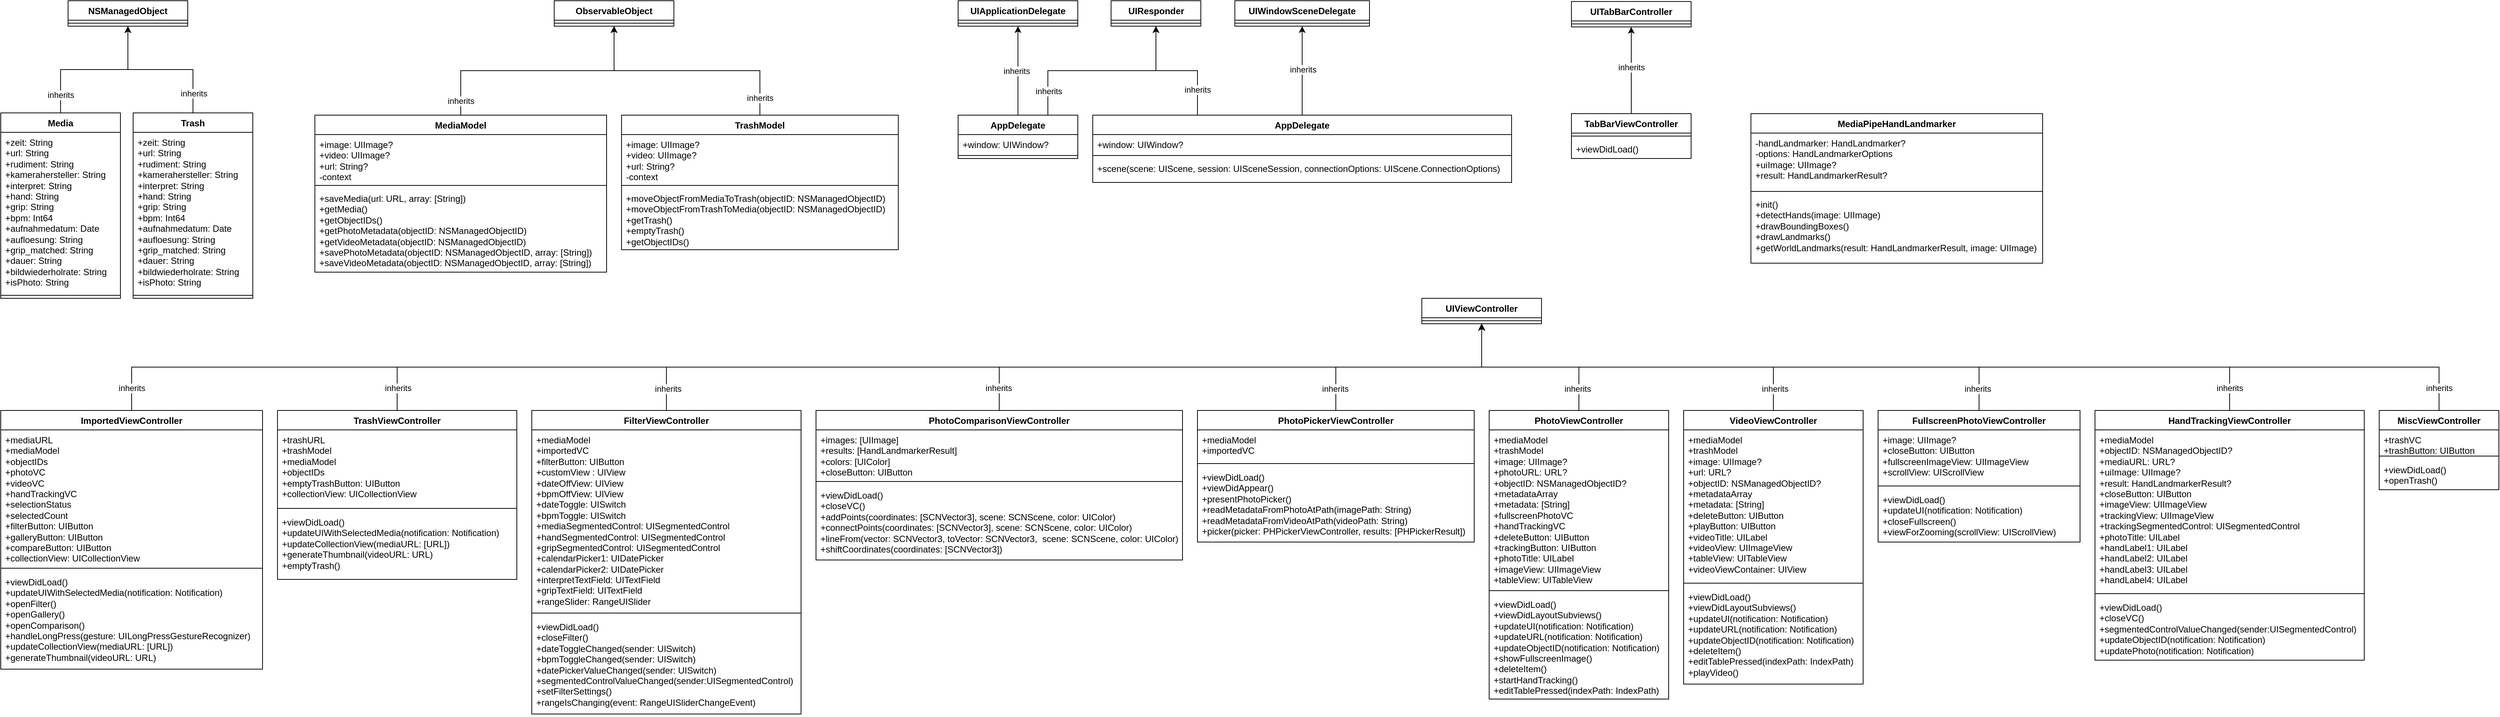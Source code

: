 <mxfile version="22.0.4" type="device">
  <diagram name="Seite-1" id="AGO4w9bAiZwCKHdIQ1ER">
    <mxGraphModel dx="-8" dy="1606" grid="1" gridSize="10" guides="1" tooltips="1" connect="1" arrows="1" fold="1" page="1" pageScale="1" pageWidth="827" pageHeight="1169" math="0" shadow="0">
      <root>
        <mxCell id="0" />
        <mxCell id="1" parent="0" />
        <mxCell id="33G6VH_ctWsSGi1h_gjd-9" style="edgeStyle=orthogonalEdgeStyle;rounded=0;orthogonalLoop=1;jettySize=auto;html=1;exitX=0.5;exitY=0;exitDx=0;exitDy=0;entryX=0.5;entryY=1;entryDx=0;entryDy=0;" parent="1" source="33G6VH_ctWsSGi1h_gjd-1" target="33G6VH_ctWsSGi1h_gjd-5" edge="1">
          <mxGeometry relative="1" as="geometry" />
        </mxCell>
        <mxCell id="33G6VH_ctWsSGi1h_gjd-10" value="inherits" style="edgeLabel;html=1;align=center;verticalAlign=middle;resizable=0;points=[];" parent="33G6VH_ctWsSGi1h_gjd-9" vertex="1" connectable="0">
          <mxGeometry x="0.105" y="-1" relative="1" as="geometry">
            <mxPoint x="-1" y="2" as="offset" />
          </mxGeometry>
        </mxCell>
        <mxCell id="33G6VH_ctWsSGi1h_gjd-1" value="TabBarViewController" style="swimlane;fontStyle=1;align=center;verticalAlign=top;childLayout=stackLayout;horizontal=1;startSize=26;horizontalStack=0;resizeParent=1;resizeParentMax=0;resizeLast=0;collapsible=1;marginBottom=0;whiteSpace=wrap;html=1;" parent="1" vertex="1">
          <mxGeometry x="3450" y="-247" width="160" height="60" as="geometry">
            <mxRectangle x="40" y="150" width="170" height="30" as="alternateBounds" />
          </mxGeometry>
        </mxCell>
        <mxCell id="33G6VH_ctWsSGi1h_gjd-3" value="" style="line;strokeWidth=1;fillColor=none;align=left;verticalAlign=middle;spacingTop=-1;spacingLeft=3;spacingRight=3;rotatable=0;labelPosition=right;points=[];portConstraint=eastwest;strokeColor=inherit;" parent="33G6VH_ctWsSGi1h_gjd-1" vertex="1">
          <mxGeometry y="26" width="160" height="8" as="geometry" />
        </mxCell>
        <mxCell id="33G6VH_ctWsSGi1h_gjd-4" value="+viewDidLoad()" style="text;strokeColor=none;fillColor=none;align=left;verticalAlign=top;spacingLeft=4;spacingRight=4;overflow=hidden;rotatable=0;points=[[0,0.5],[1,0.5]];portConstraint=eastwest;whiteSpace=wrap;html=1;" parent="33G6VH_ctWsSGi1h_gjd-1" vertex="1">
          <mxGeometry y="34" width="160" height="26" as="geometry" />
        </mxCell>
        <mxCell id="33G6VH_ctWsSGi1h_gjd-5" value="UITabBarController" style="swimlane;fontStyle=1;align=center;verticalAlign=top;childLayout=stackLayout;horizontal=1;startSize=26;horizontalStack=0;resizeParent=1;resizeParentMax=0;resizeLast=0;collapsible=1;marginBottom=0;whiteSpace=wrap;html=1;" parent="1" vertex="1">
          <mxGeometry x="3450" y="-397" width="160" height="34" as="geometry" />
        </mxCell>
        <mxCell id="33G6VH_ctWsSGi1h_gjd-7" value="" style="line;strokeWidth=1;fillColor=none;align=left;verticalAlign=middle;spacingTop=-1;spacingLeft=3;spacingRight=3;rotatable=0;labelPosition=right;points=[];portConstraint=eastwest;strokeColor=inherit;" parent="33G6VH_ctWsSGi1h_gjd-5" vertex="1">
          <mxGeometry y="26" width="160" height="8" as="geometry" />
        </mxCell>
        <mxCell id="33G6VH_ctWsSGi1h_gjd-76" value="UIViewController" style="swimlane;fontStyle=1;align=center;verticalAlign=top;childLayout=stackLayout;horizontal=1;startSize=26;horizontalStack=0;resizeParent=1;resizeParentMax=0;resizeLast=0;collapsible=1;marginBottom=0;whiteSpace=wrap;html=1;" parent="1" vertex="1">
          <mxGeometry x="3250" width="160" height="34" as="geometry" />
        </mxCell>
        <mxCell id="33G6VH_ctWsSGi1h_gjd-77" value="" style="line;strokeWidth=1;fillColor=none;align=left;verticalAlign=middle;spacingTop=-1;spacingLeft=3;spacingRight=3;rotatable=0;labelPosition=right;points=[];portConstraint=eastwest;strokeColor=inherit;" parent="33G6VH_ctWsSGi1h_gjd-76" vertex="1">
          <mxGeometry y="26" width="160" height="8" as="geometry" />
        </mxCell>
        <mxCell id="33G6VH_ctWsSGi1h_gjd-122" style="edgeStyle=orthogonalEdgeStyle;rounded=0;orthogonalLoop=1;jettySize=auto;html=1;exitX=0.5;exitY=0;exitDx=0;exitDy=0;entryX=0.5;entryY=1;entryDx=0;entryDy=0;" parent="1" source="33G6VH_ctWsSGi1h_gjd-17" target="33G6VH_ctWsSGi1h_gjd-76" edge="1">
          <mxGeometry relative="1" as="geometry" />
        </mxCell>
        <mxCell id="33G6VH_ctWsSGi1h_gjd-127" value="inherits" style="edgeLabel;html=1;align=center;verticalAlign=middle;resizable=0;points=[];" parent="33G6VH_ctWsSGi1h_gjd-122" vertex="1" connectable="0">
          <mxGeometry x="-0.951" y="-2" relative="1" as="geometry">
            <mxPoint as="offset" />
          </mxGeometry>
        </mxCell>
        <mxCell id="33G6VH_ctWsSGi1h_gjd-17" value="FilterViewController" style="swimlane;fontStyle=1;align=center;verticalAlign=top;childLayout=stackLayout;horizontal=1;startSize=26;horizontalStack=0;resizeParent=1;resizeParentMax=0;resizeLast=0;collapsible=1;marginBottom=0;whiteSpace=wrap;html=1;" parent="1" vertex="1">
          <mxGeometry x="2060" y="150" width="360" height="406" as="geometry">
            <mxRectangle x="230" y="150" width="150" height="30" as="alternateBounds" />
          </mxGeometry>
        </mxCell>
        <mxCell id="33G6VH_ctWsSGi1h_gjd-18" value="+mediaModel&lt;br&gt;+importedVC&lt;br&gt;+filterButton: UIButton&lt;br style=&quot;border-color: var(--border-color);&quot;&gt;+customView : UIView&lt;br&gt;+dateOffView: UIView&lt;br&gt;+bpmOffView: UIView&lt;br&gt;+dateToggle: UISwitch&lt;br&gt;+bpmToggle: UISwitch&lt;br style=&quot;border-color: var(--border-color);&quot;&gt;+mediaSegmentedControl: UISegmentedControl&lt;br&gt;+handSegmentedControl: UISegmentedControl&lt;br style=&quot;border-color: var(--border-color);&quot;&gt;+gripSegmentedControl: UISegmentedControl&lt;br&gt;+calendarPicker1: UIDatePicker&lt;br&gt;+calendarPicker2: UIDatePicker&lt;br&gt;+interpretTextField: UITextField&lt;br&gt;+gripTextField: UITextField&lt;br&gt;+rangeSlider: RangeUISlider" style="text;strokeColor=none;fillColor=none;align=left;verticalAlign=top;spacingLeft=4;spacingRight=4;overflow=hidden;rotatable=0;points=[[0,0.5],[1,0.5]];portConstraint=eastwest;whiteSpace=wrap;html=1;" parent="33G6VH_ctWsSGi1h_gjd-17" vertex="1">
          <mxGeometry y="26" width="360" height="240" as="geometry" />
        </mxCell>
        <mxCell id="33G6VH_ctWsSGi1h_gjd-19" value="" style="line;strokeWidth=1;fillColor=none;align=left;verticalAlign=middle;spacingTop=-1;spacingLeft=3;spacingRight=3;rotatable=0;labelPosition=right;points=[];portConstraint=eastwest;strokeColor=inherit;" parent="33G6VH_ctWsSGi1h_gjd-17" vertex="1">
          <mxGeometry y="266" width="360" height="10" as="geometry" />
        </mxCell>
        <mxCell id="33G6VH_ctWsSGi1h_gjd-20" value="+viewDidLoad()&lt;br&gt;+closeFilter()&lt;br&gt;+dateToggleChanged(sender: UISwitch)&lt;br&gt;+bpmToggleChanged(sender:&amp;nbsp;UISwitch)&lt;br&gt;+datePickerValueChanged(sender:&amp;nbsp;UISwitch)&lt;br&gt;+segmentedControlValueChanged(sender:UISegmentedControl)&lt;br&gt;+setFilterSettings()&lt;br&gt;+rangeIsChanging(event: RangeUISliderChangeEvent)" style="text;strokeColor=none;fillColor=none;align=left;verticalAlign=top;spacingLeft=4;spacingRight=4;overflow=hidden;rotatable=0;points=[[0,0.5],[1,0.5]];portConstraint=eastwest;html=1;whiteSpace=wrap;spacing=2;spacingBottom=0;" parent="33G6VH_ctWsSGi1h_gjd-17" vertex="1">
          <mxGeometry y="276" width="360" height="130" as="geometry" />
        </mxCell>
        <mxCell id="33G6VH_ctWsSGi1h_gjd-123" style="edgeStyle=orthogonalEdgeStyle;rounded=0;orthogonalLoop=1;jettySize=auto;html=1;exitX=0.5;exitY=0;exitDx=0;exitDy=0;entryX=0.5;entryY=1;entryDx=0;entryDy=0;" parent="1" source="33G6VH_ctWsSGi1h_gjd-25" target="33G6VH_ctWsSGi1h_gjd-76" edge="1">
          <mxGeometry relative="1" as="geometry" />
        </mxCell>
        <mxCell id="33G6VH_ctWsSGi1h_gjd-126" value="inherits" style="edgeLabel;html=1;align=center;verticalAlign=middle;resizable=0;points=[];" parent="33G6VH_ctWsSGi1h_gjd-123" vertex="1" connectable="0">
          <mxGeometry x="-0.962" y="-1" relative="1" as="geometry">
            <mxPoint as="offset" />
          </mxGeometry>
        </mxCell>
        <mxCell id="33G6VH_ctWsSGi1h_gjd-25" value="TrashViewController" style="swimlane;fontStyle=1;align=center;verticalAlign=top;childLayout=stackLayout;horizontal=1;startSize=26;horizontalStack=0;resizeParent=1;resizeParentMax=0;resizeLast=0;collapsible=1;marginBottom=0;whiteSpace=wrap;html=1;" parent="1" vertex="1">
          <mxGeometry x="1720" y="150" width="320" height="226" as="geometry" />
        </mxCell>
        <mxCell id="33G6VH_ctWsSGi1h_gjd-26" value="+trashURL&lt;br&gt;+trashModel&lt;br&gt;+mediaModel&lt;br&gt;+objectIDs&lt;br&gt;+emptyTrashButton: UIButton&lt;br&gt;+collectionView: UICollectionView" style="text;strokeColor=none;fillColor=none;align=left;verticalAlign=top;spacingLeft=4;spacingRight=4;overflow=hidden;rotatable=0;points=[[0,0.5],[1,0.5]];portConstraint=eastwest;whiteSpace=wrap;html=1;" parent="33G6VH_ctWsSGi1h_gjd-25" vertex="1">
          <mxGeometry y="26" width="320" height="100" as="geometry" />
        </mxCell>
        <mxCell id="33G6VH_ctWsSGi1h_gjd-27" value="" style="line;strokeWidth=1;fillColor=none;align=left;verticalAlign=middle;spacingTop=-1;spacingLeft=3;spacingRight=3;rotatable=0;labelPosition=right;points=[];portConstraint=eastwest;strokeColor=inherit;" parent="33G6VH_ctWsSGi1h_gjd-25" vertex="1">
          <mxGeometry y="126" width="320" height="10" as="geometry" />
        </mxCell>
        <mxCell id="33G6VH_ctWsSGi1h_gjd-28" value="+viewDidLoad()&lt;br&gt;+updateUIWithSelectedMedia(notification: Notification)&lt;br&gt;+updateCollectionView(mediaURL: [URL])&lt;br&gt;+generateThumbnail(videoURL: URL)&lt;br&gt;+emptyTrash()" style="text;strokeColor=none;fillColor=none;align=left;verticalAlign=top;spacingLeft=4;spacingRight=4;overflow=hidden;rotatable=0;points=[[0,0.5],[1,0.5]];portConstraint=eastwest;whiteSpace=wrap;html=1;" parent="33G6VH_ctWsSGi1h_gjd-25" vertex="1">
          <mxGeometry y="136" width="320" height="90" as="geometry" />
        </mxCell>
        <mxCell id="33G6VH_ctWsSGi1h_gjd-124" style="edgeStyle=orthogonalEdgeStyle;rounded=0;orthogonalLoop=1;jettySize=auto;html=1;exitX=0.5;exitY=0;exitDx=0;exitDy=0;entryX=0.5;entryY=1;entryDx=0;entryDy=0;" parent="1" source="33G6VH_ctWsSGi1h_gjd-32" target="33G6VH_ctWsSGi1h_gjd-76" edge="1">
          <mxGeometry relative="1" as="geometry" />
        </mxCell>
        <mxCell id="33G6VH_ctWsSGi1h_gjd-125" value="inherits" style="edgeLabel;html=1;align=center;verticalAlign=middle;resizable=0;points=[];" parent="33G6VH_ctWsSGi1h_gjd-124" vertex="1" connectable="0">
          <mxGeometry x="-0.969" relative="1" as="geometry">
            <mxPoint as="offset" />
          </mxGeometry>
        </mxCell>
        <mxCell id="33G6VH_ctWsSGi1h_gjd-32" value="ImportedViewController" style="swimlane;fontStyle=1;align=center;verticalAlign=top;childLayout=stackLayout;horizontal=1;startSize=26;horizontalStack=0;resizeParent=1;resizeParentMax=0;resizeLast=0;collapsible=1;marginBottom=0;whiteSpace=wrap;html=1;" parent="1" vertex="1">
          <mxGeometry x="1350" y="150" width="350" height="346" as="geometry" />
        </mxCell>
        <mxCell id="33G6VH_ctWsSGi1h_gjd-33" value="+mediaURL&lt;br&gt;+mediaModel&lt;br&gt;+objectIDs&lt;br&gt;+photoVC&lt;br&gt;+videoVC&lt;br&gt;+handTrackingVC&lt;br&gt;+selectionStatus&lt;br&gt;+selectedCount&lt;br&gt;+filterButton: UIButton&lt;br&gt;+galleryButton: UIButton&lt;br style=&quot;border-color: var(--border-color);&quot;&gt;+compareButton: UIButton&lt;br style=&quot;border-color: var(--border-color);&quot;&gt;+collectionView: UICollectionView" style="text;strokeColor=none;fillColor=none;align=left;verticalAlign=top;spacingLeft=4;spacingRight=4;overflow=hidden;rotatable=0;points=[[0,0.5],[1,0.5]];portConstraint=eastwest;whiteSpace=wrap;html=1;" parent="33G6VH_ctWsSGi1h_gjd-32" vertex="1">
          <mxGeometry y="26" width="350" height="180" as="geometry" />
        </mxCell>
        <mxCell id="33G6VH_ctWsSGi1h_gjd-34" value="" style="line;strokeWidth=1;fillColor=none;align=left;verticalAlign=middle;spacingTop=-1;spacingLeft=3;spacingRight=3;rotatable=0;labelPosition=right;points=[];portConstraint=eastwest;strokeColor=inherit;" parent="33G6VH_ctWsSGi1h_gjd-32" vertex="1">
          <mxGeometry y="206" width="350" height="10" as="geometry" />
        </mxCell>
        <mxCell id="33G6VH_ctWsSGi1h_gjd-35" value="+viewDidLoad()&#xa;+updateUIWithSelectedMedia(notification: Notification)&#xa;+openFilter()&#xa;+openGallery()&#xa;+openComparison()&#xa;+handleLongPress(gesture: UILongPressGestureRecognizer)&#xa;+updateCollectionView(mediaURL: [URL])&#xa;+generateThumbnail(videoURL: URL)&#xa;" style="text;strokeColor=none;fillColor=none;align=left;verticalAlign=top;spacingLeft=4;spacingRight=4;overflow=hidden;rotatable=0;points=[[0,0.5],[1,0.5]];portConstraint=eastwest;whiteSpace=wrap;html=1;" parent="33G6VH_ctWsSGi1h_gjd-32" vertex="1">
          <mxGeometry y="216" width="350" height="130" as="geometry" />
        </mxCell>
        <mxCell id="33G6VH_ctWsSGi1h_gjd-118" style="edgeStyle=orthogonalEdgeStyle;rounded=0;orthogonalLoop=1;jettySize=auto;html=1;exitX=0.5;exitY=0;exitDx=0;exitDy=0;entryX=0.5;entryY=1;entryDx=0;entryDy=0;" parent="1" source="33G6VH_ctWsSGi1h_gjd-38" target="33G6VH_ctWsSGi1h_gjd-76" edge="1">
          <mxGeometry relative="1" as="geometry" />
        </mxCell>
        <mxCell id="33G6VH_ctWsSGi1h_gjd-133" value="inherits" style="edgeLabel;html=1;align=center;verticalAlign=middle;resizable=0;points=[];" parent="33G6VH_ctWsSGi1h_gjd-118" vertex="1" connectable="0">
          <mxGeometry x="-0.953" y="-2" relative="1" as="geometry">
            <mxPoint x="-2" y="-4" as="offset" />
          </mxGeometry>
        </mxCell>
        <mxCell id="33G6VH_ctWsSGi1h_gjd-38" value="HandTrackingViewController" style="swimlane;fontStyle=1;align=center;verticalAlign=top;childLayout=stackLayout;horizontal=1;startSize=26;horizontalStack=0;resizeParent=1;resizeParentMax=0;resizeLast=0;collapsible=1;marginBottom=0;whiteSpace=wrap;html=1;" parent="1" vertex="1">
          <mxGeometry x="4150" y="150" width="360" height="334" as="geometry" />
        </mxCell>
        <mxCell id="33G6VH_ctWsSGi1h_gjd-39" value="+mediaModel&lt;br&gt;+objectID: NSManagedObjectID?&lt;br&gt;+mediaURL: URL?&lt;br&gt;+uiImage: UIImage?&lt;br&gt;+result: HandLandmarkerResult?&lt;br&gt;+closeButton: UIButton&lt;br&gt;+imageView: UIImageView&lt;br&gt;+trackingView: UIImageView&lt;br&gt;+trackingSegmentedControl: UISegmentedControl&lt;br&gt;+photoTitle: UILabel&lt;br&gt;+handLabel1: UILabel&lt;br&gt;+handLabel2: UILabel&lt;br&gt;+handLabel3: UILabel&lt;br&gt;+handLabel4: UILabel" style="text;strokeColor=none;fillColor=none;align=left;verticalAlign=top;spacingLeft=4;spacingRight=4;overflow=hidden;rotatable=0;points=[[0,0.5],[1,0.5]];portConstraint=eastwest;whiteSpace=wrap;html=1;" parent="33G6VH_ctWsSGi1h_gjd-38" vertex="1">
          <mxGeometry y="26" width="360" height="214" as="geometry" />
        </mxCell>
        <mxCell id="33G6VH_ctWsSGi1h_gjd-40" value="" style="line;strokeWidth=1;fillColor=none;align=left;verticalAlign=middle;spacingTop=-1;spacingLeft=3;spacingRight=3;rotatable=0;labelPosition=right;points=[];portConstraint=eastwest;strokeColor=inherit;" parent="33G6VH_ctWsSGi1h_gjd-38" vertex="1">
          <mxGeometry y="240" width="360" height="10" as="geometry" />
        </mxCell>
        <mxCell id="33G6VH_ctWsSGi1h_gjd-41" value="+viewDidLoad()&lt;br&gt;+closeVC()&lt;br&gt;+segmentedControlValueChanged(sender:UISegmentedControl)&lt;br&gt;+updateObjectID(notification: Notification)&lt;br&gt;+updatePhoto(notification: Notification)" style="text;strokeColor=none;fillColor=none;align=left;verticalAlign=top;spacingLeft=4;spacingRight=4;overflow=hidden;rotatable=0;points=[[0,0.5],[1,0.5]];portConstraint=eastwest;whiteSpace=wrap;html=1;" parent="33G6VH_ctWsSGi1h_gjd-38" vertex="1">
          <mxGeometry y="250" width="360" height="84" as="geometry" />
        </mxCell>
        <mxCell id="33G6VH_ctWsSGi1h_gjd-120" style="edgeStyle=orthogonalEdgeStyle;rounded=0;orthogonalLoop=1;jettySize=auto;html=1;exitX=0.5;exitY=0;exitDx=0;exitDy=0;entryX=0.5;entryY=1;entryDx=0;entryDy=0;" parent="1" source="33G6VH_ctWsSGi1h_gjd-44" target="33G6VH_ctWsSGi1h_gjd-76" edge="1">
          <mxGeometry relative="1" as="geometry" />
        </mxCell>
        <mxCell id="33G6VH_ctWsSGi1h_gjd-128" value="inherits" style="edgeLabel;html=1;align=center;verticalAlign=middle;resizable=0;points=[];" parent="33G6VH_ctWsSGi1h_gjd-120" vertex="1" connectable="0">
          <mxGeometry x="-0.92" y="1" relative="1" as="geometry">
            <mxPoint as="offset" />
          </mxGeometry>
        </mxCell>
        <mxCell id="33G6VH_ctWsSGi1h_gjd-44" value="PhotoComparisonViewController" style="swimlane;fontStyle=1;align=center;verticalAlign=top;childLayout=stackLayout;horizontal=1;startSize=26;horizontalStack=0;resizeParent=1;resizeParentMax=0;resizeLast=0;collapsible=1;marginBottom=0;whiteSpace=wrap;html=1;" parent="1" vertex="1">
          <mxGeometry x="2440" y="150" width="490" height="200" as="geometry" />
        </mxCell>
        <mxCell id="33G6VH_ctWsSGi1h_gjd-45" value="+images: [UIImage]&lt;br&gt;+results: [HandLandmarkerResult]&lt;br&gt;+colors: [UIColor]&lt;br&gt;+closeButton: UIButton&lt;br&gt;" style="text;strokeColor=none;fillColor=none;align=left;verticalAlign=top;spacingLeft=4;spacingRight=4;overflow=hidden;rotatable=0;points=[[0,0.5],[1,0.5]];portConstraint=eastwest;whiteSpace=wrap;html=1;" parent="33G6VH_ctWsSGi1h_gjd-44" vertex="1">
          <mxGeometry y="26" width="490" height="64" as="geometry" />
        </mxCell>
        <mxCell id="33G6VH_ctWsSGi1h_gjd-46" value="" style="line;strokeWidth=1;fillColor=none;align=left;verticalAlign=middle;spacingTop=-1;spacingLeft=3;spacingRight=3;rotatable=0;labelPosition=right;points=[];portConstraint=eastwest;strokeColor=inherit;" parent="33G6VH_ctWsSGi1h_gjd-44" vertex="1">
          <mxGeometry y="90" width="490" height="10" as="geometry" />
        </mxCell>
        <mxCell id="33G6VH_ctWsSGi1h_gjd-47" value="+viewDidLoad()&lt;br&gt;+closeVC()&lt;br&gt;+addPoints(coordinates: [SCNVector3], scene: SCNScene, color: UIColor)&lt;br&gt;+connectPoints(coordinates: [SCNVector3], scene: SCNScene, color: UIColor)&lt;br&gt;+lineFrom(vector: SCNVector3, toVector: SCNVector3,&amp;nbsp; scene: SCNScene, color: UIColor)&lt;br&gt;+shiftCoordinates(coordinates: [SCNVector3])" style="text;strokeColor=none;fillColor=none;align=left;verticalAlign=top;spacingLeft=4;spacingRight=4;overflow=hidden;rotatable=0;points=[[0,0.5],[1,0.5]];portConstraint=eastwest;whiteSpace=wrap;html=1;" parent="33G6VH_ctWsSGi1h_gjd-44" vertex="1">
          <mxGeometry y="100" width="490" height="100" as="geometry" />
        </mxCell>
        <mxCell id="33G6VH_ctWsSGi1h_gjd-119" style="edgeStyle=orthogonalEdgeStyle;rounded=0;orthogonalLoop=1;jettySize=auto;html=1;exitX=0.5;exitY=0;exitDx=0;exitDy=0;entryX=0.5;entryY=1;entryDx=0;entryDy=0;" parent="1" source="33G6VH_ctWsSGi1h_gjd-50" target="33G6VH_ctWsSGi1h_gjd-76" edge="1">
          <mxGeometry relative="1" as="geometry" />
        </mxCell>
        <mxCell id="33G6VH_ctWsSGi1h_gjd-134" value="inherits" style="edgeLabel;html=1;align=center;verticalAlign=middle;resizable=0;points=[];" parent="33G6VH_ctWsSGi1h_gjd-119" vertex="1" connectable="0">
          <mxGeometry x="-0.96" y="-2" relative="1" as="geometry">
            <mxPoint x="-2" y="-2" as="offset" />
          </mxGeometry>
        </mxCell>
        <mxCell id="33G6VH_ctWsSGi1h_gjd-50" value="MiscViewController" style="swimlane;fontStyle=1;align=center;verticalAlign=top;childLayout=stackLayout;horizontal=1;startSize=26;horizontalStack=0;resizeParent=1;resizeParentMax=0;resizeLast=0;collapsible=1;marginBottom=0;whiteSpace=wrap;html=1;" parent="1" vertex="1">
          <mxGeometry x="4530" y="150" width="160" height="106" as="geometry" />
        </mxCell>
        <mxCell id="33G6VH_ctWsSGi1h_gjd-51" value="+trashVC&lt;br&gt;+trashButton: UIButton" style="text;strokeColor=none;fillColor=none;align=left;verticalAlign=top;spacingLeft=4;spacingRight=4;overflow=hidden;rotatable=0;points=[[0,0.5],[1,0.5]];portConstraint=eastwest;whiteSpace=wrap;html=1;" parent="33G6VH_ctWsSGi1h_gjd-50" vertex="1">
          <mxGeometry y="26" width="160" height="30" as="geometry" />
        </mxCell>
        <mxCell id="33G6VH_ctWsSGi1h_gjd-52" value="" style="line;strokeWidth=1;fillColor=none;align=left;verticalAlign=middle;spacingTop=-1;spacingLeft=3;spacingRight=3;rotatable=0;labelPosition=right;points=[];portConstraint=eastwest;strokeColor=inherit;" parent="33G6VH_ctWsSGi1h_gjd-50" vertex="1">
          <mxGeometry y="56" width="160" height="10" as="geometry" />
        </mxCell>
        <mxCell id="33G6VH_ctWsSGi1h_gjd-53" value="+viewDidLoad()&lt;br&gt;+openTrash()" style="text;strokeColor=none;fillColor=none;align=left;verticalAlign=top;spacingLeft=4;spacingRight=4;overflow=hidden;rotatable=0;points=[[0,0.5],[1,0.5]];portConstraint=eastwest;whiteSpace=wrap;html=1;" parent="33G6VH_ctWsSGi1h_gjd-50" vertex="1">
          <mxGeometry y="66" width="160" height="40" as="geometry" />
        </mxCell>
        <mxCell id="33G6VH_ctWsSGi1h_gjd-117" style="edgeStyle=orthogonalEdgeStyle;rounded=0;orthogonalLoop=1;jettySize=auto;html=1;exitX=0.5;exitY=0;exitDx=0;exitDy=0;entryX=0.5;entryY=1;entryDx=0;entryDy=0;" parent="1" source="33G6VH_ctWsSGi1h_gjd-56" target="33G6VH_ctWsSGi1h_gjd-76" edge="1">
          <mxGeometry relative="1" as="geometry" />
        </mxCell>
        <mxCell id="33G6VH_ctWsSGi1h_gjd-132" value="inherits" style="edgeLabel;html=1;align=center;verticalAlign=middle;resizable=0;points=[];" parent="33G6VH_ctWsSGi1h_gjd-117" vertex="1" connectable="0">
          <mxGeometry x="-0.924" y="2" relative="1" as="geometry">
            <mxPoint as="offset" />
          </mxGeometry>
        </mxCell>
        <mxCell id="33G6VH_ctWsSGi1h_gjd-56" value="FullscreenPhotoViewController" style="swimlane;fontStyle=1;align=center;verticalAlign=top;childLayout=stackLayout;horizontal=1;startSize=26;horizontalStack=0;resizeParent=1;resizeParentMax=0;resizeLast=0;collapsible=1;marginBottom=0;whiteSpace=wrap;html=1;" parent="1" vertex="1">
          <mxGeometry x="3860" y="150" width="270" height="176" as="geometry" />
        </mxCell>
        <mxCell id="33G6VH_ctWsSGi1h_gjd-57" value="+image: UIImage?&lt;br&gt;+closeButton: UIButton&lt;br&gt;+fullscreenImageView: UIImageView&lt;br&gt;+scrollView: UIScrollView" style="text;strokeColor=none;fillColor=none;align=left;verticalAlign=top;spacingLeft=4;spacingRight=4;overflow=hidden;rotatable=0;points=[[0,0.5],[1,0.5]];portConstraint=eastwest;whiteSpace=wrap;html=1;" parent="33G6VH_ctWsSGi1h_gjd-56" vertex="1">
          <mxGeometry y="26" width="270" height="70" as="geometry" />
        </mxCell>
        <mxCell id="33G6VH_ctWsSGi1h_gjd-58" value="" style="line;strokeWidth=1;fillColor=none;align=left;verticalAlign=middle;spacingTop=-1;spacingLeft=3;spacingRight=3;rotatable=0;labelPosition=right;points=[];portConstraint=eastwest;strokeColor=inherit;" parent="33G6VH_ctWsSGi1h_gjd-56" vertex="1">
          <mxGeometry y="96" width="270" height="10" as="geometry" />
        </mxCell>
        <mxCell id="33G6VH_ctWsSGi1h_gjd-59" value="+viewDidLoad()&#xa;+updateUI(notification: Notification)&#xa;+closeFullscreen()&#xa;+viewForZooming(scrollView: UIScrollView)" style="text;strokeColor=none;fillColor=none;align=left;verticalAlign=top;spacingLeft=4;spacingRight=4;overflow=hidden;rotatable=0;points=[[0,0.5],[1,0.5]];portConstraint=eastwest;whiteSpace=wrap;html=1;" parent="33G6VH_ctWsSGi1h_gjd-56" vertex="1">
          <mxGeometry y="106" width="270" height="70" as="geometry" />
        </mxCell>
        <mxCell id="33G6VH_ctWsSGi1h_gjd-113" style="edgeStyle=orthogonalEdgeStyle;rounded=0;orthogonalLoop=1;jettySize=auto;html=1;exitX=0.5;exitY=0;exitDx=0;exitDy=0;entryX=0.5;entryY=1;entryDx=0;entryDy=0;" parent="1" source="33G6VH_ctWsSGi1h_gjd-62" target="33G6VH_ctWsSGi1h_gjd-76" edge="1">
          <mxGeometry relative="1" as="geometry" />
        </mxCell>
        <mxCell id="33G6VH_ctWsSGi1h_gjd-129" value="inherits" style="edgeLabel;html=1;align=center;verticalAlign=middle;resizable=0;points=[];" parent="33G6VH_ctWsSGi1h_gjd-113" vertex="1" connectable="0">
          <mxGeometry x="-0.815" y="1" relative="1" as="geometry">
            <mxPoint as="offset" />
          </mxGeometry>
        </mxCell>
        <mxCell id="33G6VH_ctWsSGi1h_gjd-62" value="PhotoPickerViewController" style="swimlane;fontStyle=1;align=center;verticalAlign=top;childLayout=stackLayout;horizontal=1;startSize=26;horizontalStack=0;resizeParent=1;resizeParentMax=0;resizeLast=0;collapsible=1;marginBottom=0;whiteSpace=wrap;html=1;" parent="1" vertex="1">
          <mxGeometry x="2950" y="150" width="370" height="176" as="geometry" />
        </mxCell>
        <mxCell id="33G6VH_ctWsSGi1h_gjd-63" value="+mediaModel&lt;br&gt;+importedVC" style="text;strokeColor=none;fillColor=none;align=left;verticalAlign=top;spacingLeft=4;spacingRight=4;overflow=hidden;rotatable=0;points=[[0,0.5],[1,0.5]];portConstraint=eastwest;whiteSpace=wrap;html=1;" parent="33G6VH_ctWsSGi1h_gjd-62" vertex="1">
          <mxGeometry y="26" width="370" height="40" as="geometry" />
        </mxCell>
        <mxCell id="33G6VH_ctWsSGi1h_gjd-64" value="" style="line;strokeWidth=1;fillColor=none;align=left;verticalAlign=middle;spacingTop=-1;spacingLeft=3;spacingRight=3;rotatable=0;labelPosition=right;points=[];portConstraint=eastwest;strokeColor=inherit;" parent="33G6VH_ctWsSGi1h_gjd-62" vertex="1">
          <mxGeometry y="66" width="370" height="10" as="geometry" />
        </mxCell>
        <mxCell id="33G6VH_ctWsSGi1h_gjd-65" value="+viewDidLoad()&lt;br&gt;+viewDidAppear()&lt;br&gt;+presentPhotoPicker()&lt;br&gt;+readMetadataFromPhotoAtPath(imagePath: String)&lt;br&gt;+readMetadataFromVideoAtPath(videoPath: String)&lt;br&gt;+picker(picker: PHPickerViewController, results: [PHPickerResult])" style="text;strokeColor=none;fillColor=none;align=left;verticalAlign=top;spacingLeft=4;spacingRight=4;overflow=hidden;rotatable=0;points=[[0,0.5],[1,0.5]];portConstraint=eastwest;whiteSpace=wrap;html=1;" parent="33G6VH_ctWsSGi1h_gjd-62" vertex="1">
          <mxGeometry y="76" width="370" height="100" as="geometry" />
        </mxCell>
        <mxCell id="33G6VH_ctWsSGi1h_gjd-114" style="edgeStyle=orthogonalEdgeStyle;rounded=0;orthogonalLoop=1;jettySize=auto;html=1;exitX=0.5;exitY=0;exitDx=0;exitDy=0;entryX=0.5;entryY=1;entryDx=0;entryDy=0;" parent="1" source="33G6VH_ctWsSGi1h_gjd-68" target="33G6VH_ctWsSGi1h_gjd-76" edge="1">
          <mxGeometry relative="1" as="geometry" />
        </mxCell>
        <mxCell id="33G6VH_ctWsSGi1h_gjd-130" value="inherits" style="edgeLabel;html=1;align=center;verticalAlign=middle;resizable=0;points=[];" parent="33G6VH_ctWsSGi1h_gjd-114" vertex="1" connectable="0">
          <mxGeometry x="-0.766" y="2" relative="1" as="geometry">
            <mxPoint as="offset" />
          </mxGeometry>
        </mxCell>
        <mxCell id="33G6VH_ctWsSGi1h_gjd-68" value="PhotoViewController" style="swimlane;fontStyle=1;align=center;verticalAlign=top;childLayout=stackLayout;horizontal=1;startSize=26;horizontalStack=0;resizeParent=1;resizeParentMax=0;resizeLast=0;collapsible=1;marginBottom=0;whiteSpace=wrap;html=1;" parent="1" vertex="1">
          <mxGeometry x="3340" y="150" width="240" height="386" as="geometry" />
        </mxCell>
        <mxCell id="33G6VH_ctWsSGi1h_gjd-69" value="+mediaModel&lt;br&gt;+trashModel&lt;br&gt;+image: UIImage?&lt;br&gt;+photoURL: URL?&lt;br&gt;+objectID: NSManagedObjectID?&lt;br&gt;+metadataArray&lt;br&gt;+metadata: [String]&lt;br&gt;+fullscreenPhotoVC&lt;br&gt;+handTrackingVC&lt;br&gt;+deleteButton: UIButton&lt;br&gt;+trackingButton: UIButton&lt;br&gt;+photoTitle: UILabel&lt;br style=&quot;border-color: var(--border-color);&quot;&gt;+imageView: UIImageView&lt;br&gt;+tableView: UITableView" style="text;strokeColor=none;fillColor=none;align=left;verticalAlign=top;spacingLeft=4;spacingRight=4;overflow=hidden;rotatable=0;points=[[0,0.5],[1,0.5]];portConstraint=eastwest;whiteSpace=wrap;html=1;" parent="33G6VH_ctWsSGi1h_gjd-68" vertex="1">
          <mxGeometry y="26" width="240" height="210" as="geometry" />
        </mxCell>
        <mxCell id="33G6VH_ctWsSGi1h_gjd-70" value="" style="line;strokeWidth=1;fillColor=none;align=left;verticalAlign=middle;spacingTop=-1;spacingLeft=3;spacingRight=3;rotatable=0;labelPosition=right;points=[];portConstraint=eastwest;strokeColor=inherit;" parent="33G6VH_ctWsSGi1h_gjd-68" vertex="1">
          <mxGeometry y="236" width="240" height="10" as="geometry" />
        </mxCell>
        <mxCell id="33G6VH_ctWsSGi1h_gjd-71" value="+viewDidLoad()&#xa;+viewDidLayoutSubviews()&#xa;+updateUI(notification: Notification)&#xa;+updateURL(notification: Notification)&#xa;+updateObjectID(notification: Notification)&#xa;+showFullscreenImage()&#xa;+deleteItem()&#xa;+startHandTracking()&#xa;+editTablePressed(indexPath: IndexPath)" style="text;strokeColor=none;fillColor=none;align=left;verticalAlign=top;spacingLeft=4;spacingRight=4;overflow=hidden;rotatable=0;points=[[0,0.5],[1,0.5]];portConstraint=eastwest;whiteSpace=wrap;html=1;" parent="33G6VH_ctWsSGi1h_gjd-68" vertex="1">
          <mxGeometry y="246" width="240" height="140" as="geometry" />
        </mxCell>
        <mxCell id="33G6VH_ctWsSGi1h_gjd-116" style="edgeStyle=orthogonalEdgeStyle;rounded=0;orthogonalLoop=1;jettySize=auto;html=1;exitX=0.5;exitY=0;exitDx=0;exitDy=0;entryX=0.5;entryY=1;entryDx=0;entryDy=0;" parent="1" source="33G6VH_ctWsSGi1h_gjd-72" target="33G6VH_ctWsSGi1h_gjd-76" edge="1">
          <mxGeometry relative="1" as="geometry" />
        </mxCell>
        <mxCell id="33G6VH_ctWsSGi1h_gjd-131" value="inherits" style="edgeLabel;html=1;align=center;verticalAlign=middle;resizable=0;points=[];" parent="33G6VH_ctWsSGi1h_gjd-116" vertex="1" connectable="0">
          <mxGeometry x="-0.886" y="-2" relative="1" as="geometry">
            <mxPoint as="offset" />
          </mxGeometry>
        </mxCell>
        <mxCell id="33G6VH_ctWsSGi1h_gjd-72" value="VideoViewController" style="swimlane;fontStyle=1;align=center;verticalAlign=top;childLayout=stackLayout;horizontal=1;startSize=26;horizontalStack=0;resizeParent=1;resizeParentMax=0;resizeLast=0;collapsible=1;marginBottom=0;whiteSpace=wrap;html=1;" parent="1" vertex="1">
          <mxGeometry x="3600" y="150" width="240" height="366" as="geometry" />
        </mxCell>
        <mxCell id="33G6VH_ctWsSGi1h_gjd-73" value="+mediaModel&lt;br&gt;+trashModel&lt;br&gt;+image: UIImage?&lt;br&gt;+url: URL?&lt;br&gt;+objectID: NSManagedObjectID?&lt;br&gt;+metadataArray&lt;br&gt;+metadata: [String]&lt;br&gt;+deleteButton: UIButton&lt;br&gt;+playButton: UIButton&lt;br&gt;+videoTitle: UILabel&lt;br style=&quot;border-color: var(--border-color);&quot;&gt;+videoView: UIImageView&lt;br&gt;+tableView: UITableView&lt;br&gt;+videoViewContainer: UIView" style="text;strokeColor=none;fillColor=none;align=left;verticalAlign=top;spacingLeft=4;spacingRight=4;overflow=hidden;rotatable=0;points=[[0,0.5],[1,0.5]];portConstraint=eastwest;whiteSpace=wrap;html=1;" parent="33G6VH_ctWsSGi1h_gjd-72" vertex="1">
          <mxGeometry y="26" width="240" height="200" as="geometry" />
        </mxCell>
        <mxCell id="33G6VH_ctWsSGi1h_gjd-74" value="" style="line;strokeWidth=1;fillColor=none;align=left;verticalAlign=middle;spacingTop=-1;spacingLeft=3;spacingRight=3;rotatable=0;labelPosition=right;points=[];portConstraint=eastwest;strokeColor=inherit;" parent="33G6VH_ctWsSGi1h_gjd-72" vertex="1">
          <mxGeometry y="226" width="240" height="10" as="geometry" />
        </mxCell>
        <mxCell id="33G6VH_ctWsSGi1h_gjd-75" value="+viewDidLoad()&lt;br&gt;+viewDidLayoutSubviews()&lt;br&gt;+updateUI(notification: Notification)&lt;br&gt;+updateURL(notification: Notification)&lt;br&gt;+updateObjectID(notification: Notification)&lt;br&gt;+deleteItem()&lt;br&gt;+editTablePressed(indexPath: IndexPath)&lt;br&gt;+playVideo()" style="text;strokeColor=none;fillColor=none;align=left;verticalAlign=top;spacingLeft=4;spacingRight=4;overflow=hidden;rotatable=0;points=[[0,0.5],[1,0.5]];portConstraint=eastwest;whiteSpace=wrap;html=1;" parent="33G6VH_ctWsSGi1h_gjd-72" vertex="1">
          <mxGeometry y="236" width="240" height="130" as="geometry" />
        </mxCell>
        <mxCell id="33G6VH_ctWsSGi1h_gjd-91" style="edgeStyle=orthogonalEdgeStyle;rounded=0;orthogonalLoop=1;jettySize=auto;html=1;exitX=0.5;exitY=0;exitDx=0;exitDy=0;entryX=0.5;entryY=1;entryDx=0;entryDy=0;" parent="1" source="33G6VH_ctWsSGi1h_gjd-80" target="33G6VH_ctWsSGi1h_gjd-87" edge="1">
          <mxGeometry relative="1" as="geometry" />
        </mxCell>
        <mxCell id="33G6VH_ctWsSGi1h_gjd-93" value="inherits" style="edgeLabel;html=1;align=center;verticalAlign=middle;resizable=0;points=[];" parent="33G6VH_ctWsSGi1h_gjd-91" vertex="1" connectable="0">
          <mxGeometry x="-0.767" relative="1" as="geometry">
            <mxPoint as="offset" />
          </mxGeometry>
        </mxCell>
        <mxCell id="33G6VH_ctWsSGi1h_gjd-80" value="Media" style="swimlane;fontStyle=1;align=center;verticalAlign=top;childLayout=stackLayout;horizontal=1;startSize=26;horizontalStack=0;resizeParent=1;resizeParentMax=0;resizeLast=0;collapsible=1;marginBottom=0;whiteSpace=wrap;html=1;" parent="1" vertex="1">
          <mxGeometry x="1350" y="-248" width="160" height="248" as="geometry" />
        </mxCell>
        <mxCell id="33G6VH_ctWsSGi1h_gjd-81" value="+zeit: String&lt;br&gt;+url: String&lt;br&gt;+rudiment: String&lt;br&gt;+kamerahersteller: String&lt;br&gt;+interpret: String&lt;br&gt;+hand: String&lt;br&gt;+grip: String&lt;br&gt;+bpm: Int64&lt;br&gt;+aufnahmedatum: Date&lt;br&gt;+aufloesung: String&lt;br&gt;+grip_matched: String&lt;br&gt;+dauer: String&lt;br&gt;+bildwiederholrate: String&lt;br&gt;+isPhoto: String" style="text;strokeColor=none;fillColor=none;align=left;verticalAlign=top;spacingLeft=4;spacingRight=4;overflow=hidden;rotatable=0;points=[[0,0.5],[1,0.5]];portConstraint=eastwest;whiteSpace=wrap;html=1;" parent="33G6VH_ctWsSGi1h_gjd-80" vertex="1">
          <mxGeometry y="26" width="160" height="214" as="geometry" />
        </mxCell>
        <mxCell id="33G6VH_ctWsSGi1h_gjd-82" value="" style="line;strokeWidth=1;fillColor=none;align=left;verticalAlign=middle;spacingTop=-1;spacingLeft=3;spacingRight=3;rotatable=0;labelPosition=right;points=[];portConstraint=eastwest;strokeColor=inherit;" parent="33G6VH_ctWsSGi1h_gjd-80" vertex="1">
          <mxGeometry y="240" width="160" height="8" as="geometry" />
        </mxCell>
        <mxCell id="33G6VH_ctWsSGi1h_gjd-92" style="edgeStyle=orthogonalEdgeStyle;rounded=0;orthogonalLoop=1;jettySize=auto;html=1;exitX=0.5;exitY=0;exitDx=0;exitDy=0;entryX=0.5;entryY=1;entryDx=0;entryDy=0;" parent="1" source="33G6VH_ctWsSGi1h_gjd-84" target="33G6VH_ctWsSGi1h_gjd-87" edge="1">
          <mxGeometry relative="1" as="geometry" />
        </mxCell>
        <mxCell id="33G6VH_ctWsSGi1h_gjd-94" value="inherits" style="edgeLabel;html=1;align=center;verticalAlign=middle;resizable=0;points=[];" parent="33G6VH_ctWsSGi1h_gjd-92" vertex="1" connectable="0">
          <mxGeometry x="-0.746" y="-1" relative="1" as="geometry">
            <mxPoint as="offset" />
          </mxGeometry>
        </mxCell>
        <mxCell id="33G6VH_ctWsSGi1h_gjd-84" value="Trash" style="swimlane;fontStyle=1;align=center;verticalAlign=top;childLayout=stackLayout;horizontal=1;startSize=26;horizontalStack=0;resizeParent=1;resizeParentMax=0;resizeLast=0;collapsible=1;marginBottom=0;whiteSpace=wrap;html=1;" parent="1" vertex="1">
          <mxGeometry x="1527" y="-248" width="160" height="248" as="geometry" />
        </mxCell>
        <mxCell id="33G6VH_ctWsSGi1h_gjd-85" value="+zeit: String&lt;br&gt;+url: String&lt;br&gt;+rudiment: String&lt;br&gt;+kamerahersteller: String&lt;br&gt;+interpret: String&lt;br&gt;+hand: String&lt;br&gt;+grip: String&lt;br&gt;+bpm: Int64&lt;br&gt;+aufnahmedatum: Date&lt;br&gt;+aufloesung: String&lt;br&gt;+grip_matched: String&lt;br&gt;+dauer: String&lt;br&gt;+bildwiederholrate: String&lt;br&gt;+isPhoto: String" style="text;strokeColor=none;fillColor=none;align=left;verticalAlign=top;spacingLeft=4;spacingRight=4;overflow=hidden;rotatable=0;points=[[0,0.5],[1,0.5]];portConstraint=eastwest;whiteSpace=wrap;html=1;" parent="33G6VH_ctWsSGi1h_gjd-84" vertex="1">
          <mxGeometry y="26" width="160" height="214" as="geometry" />
        </mxCell>
        <mxCell id="33G6VH_ctWsSGi1h_gjd-86" value="" style="line;strokeWidth=1;fillColor=none;align=left;verticalAlign=middle;spacingTop=-1;spacingLeft=3;spacingRight=3;rotatable=0;labelPosition=right;points=[];portConstraint=eastwest;strokeColor=inherit;" parent="33G6VH_ctWsSGi1h_gjd-84" vertex="1">
          <mxGeometry y="240" width="160" height="8" as="geometry" />
        </mxCell>
        <mxCell id="33G6VH_ctWsSGi1h_gjd-87" value="NSManagedObject" style="swimlane;fontStyle=1;align=center;verticalAlign=top;childLayout=stackLayout;horizontal=1;startSize=26;horizontalStack=0;resizeParent=1;resizeParentMax=0;resizeLast=0;collapsible=1;marginBottom=0;whiteSpace=wrap;html=1;" parent="1" vertex="1">
          <mxGeometry x="1440" y="-398" width="160" height="34" as="geometry">
            <mxRectangle x="580" y="620" width="150" height="30" as="alternateBounds" />
          </mxGeometry>
        </mxCell>
        <mxCell id="33G6VH_ctWsSGi1h_gjd-89" value="" style="line;strokeWidth=1;fillColor=none;align=left;verticalAlign=middle;spacingTop=-1;spacingLeft=3;spacingRight=3;rotatable=0;labelPosition=right;points=[];portConstraint=eastwest;strokeColor=inherit;" parent="33G6VH_ctWsSGi1h_gjd-87" vertex="1">
          <mxGeometry y="26" width="160" height="8" as="geometry" />
        </mxCell>
        <mxCell id="33G6VH_ctWsSGi1h_gjd-95" value="ObservableObject" style="swimlane;fontStyle=1;align=center;verticalAlign=top;childLayout=stackLayout;horizontal=1;startSize=26;horizontalStack=0;resizeParent=1;resizeParentMax=0;resizeLast=0;collapsible=1;marginBottom=0;whiteSpace=wrap;html=1;" parent="1" vertex="1">
          <mxGeometry x="2090" y="-398" width="160" height="34" as="geometry" />
        </mxCell>
        <mxCell id="33G6VH_ctWsSGi1h_gjd-96" value="" style="line;strokeWidth=1;fillColor=none;align=left;verticalAlign=middle;spacingTop=-1;spacingLeft=3;spacingRight=3;rotatable=0;labelPosition=right;points=[];portConstraint=eastwest;strokeColor=inherit;" parent="33G6VH_ctWsSGi1h_gjd-95" vertex="1">
          <mxGeometry y="26" width="160" height="8" as="geometry" />
        </mxCell>
        <mxCell id="33G6VH_ctWsSGi1h_gjd-105" style="edgeStyle=orthogonalEdgeStyle;rounded=0;orthogonalLoop=1;jettySize=auto;html=1;exitX=0.5;exitY=0;exitDx=0;exitDy=0;entryX=0.5;entryY=1;entryDx=0;entryDy=0;" parent="1" source="33G6VH_ctWsSGi1h_gjd-97" target="33G6VH_ctWsSGi1h_gjd-95" edge="1">
          <mxGeometry relative="1" as="geometry" />
        </mxCell>
        <mxCell id="33G6VH_ctWsSGi1h_gjd-108" value="inherits" style="edgeLabel;html=1;align=center;verticalAlign=middle;resizable=0;points=[];" parent="33G6VH_ctWsSGi1h_gjd-105" vertex="1" connectable="0">
          <mxGeometry x="-0.881" relative="1" as="geometry">
            <mxPoint as="offset" />
          </mxGeometry>
        </mxCell>
        <mxCell id="33G6VH_ctWsSGi1h_gjd-97" value="MediaModel" style="swimlane;fontStyle=1;align=center;verticalAlign=top;childLayout=stackLayout;horizontal=1;startSize=26;horizontalStack=0;resizeParent=1;resizeParentMax=0;resizeLast=0;collapsible=1;marginBottom=0;whiteSpace=wrap;html=1;" parent="1" vertex="1">
          <mxGeometry x="1770" y="-245" width="390" height="210" as="geometry" />
        </mxCell>
        <mxCell id="33G6VH_ctWsSGi1h_gjd-98" value="+image: UIImage?&lt;br&gt;+video: UIImage?&lt;br&gt;+url: String?&lt;br&gt;-context" style="text;strokeColor=none;fillColor=none;align=left;verticalAlign=top;spacingLeft=4;spacingRight=4;overflow=hidden;rotatable=0;points=[[0,0.5],[1,0.5]];portConstraint=eastwest;whiteSpace=wrap;html=1;" parent="33G6VH_ctWsSGi1h_gjd-97" vertex="1">
          <mxGeometry y="26" width="390" height="64" as="geometry" />
        </mxCell>
        <mxCell id="33G6VH_ctWsSGi1h_gjd-99" value="" style="line;strokeWidth=1;fillColor=none;align=left;verticalAlign=middle;spacingTop=-1;spacingLeft=3;spacingRight=3;rotatable=0;labelPosition=right;points=[];portConstraint=eastwest;strokeColor=inherit;" parent="33G6VH_ctWsSGi1h_gjd-97" vertex="1">
          <mxGeometry y="90" width="390" height="8" as="geometry" />
        </mxCell>
        <mxCell id="33G6VH_ctWsSGi1h_gjd-100" value="+saveMedia(url: URL, array: [String])&lt;br&gt;+getMedia()&lt;br&gt;+getObjectIDs()&lt;br&gt;+getPhotoMetadata(objectID: NSManagedObjectID)&lt;br&gt;+getVideoMetadata(objectID: NSManagedObjectID)&lt;br&gt;+savePhotoMetadata(objectID: NSManagedObjectID, array: [String])&lt;br&gt;+saveVideoMetadata(objectID: NSManagedObjectID, array: [String])" style="text;strokeColor=none;fillColor=none;align=left;verticalAlign=top;spacingLeft=4;spacingRight=4;overflow=hidden;rotatable=0;points=[[0,0.5],[1,0.5]];portConstraint=eastwest;whiteSpace=wrap;html=1;" parent="33G6VH_ctWsSGi1h_gjd-97" vertex="1">
          <mxGeometry y="98" width="390" height="112" as="geometry" />
        </mxCell>
        <mxCell id="33G6VH_ctWsSGi1h_gjd-106" style="edgeStyle=orthogonalEdgeStyle;rounded=0;orthogonalLoop=1;jettySize=auto;html=1;exitX=0.5;exitY=0;exitDx=0;exitDy=0;entryX=0.5;entryY=1;entryDx=0;entryDy=0;" parent="1" source="33G6VH_ctWsSGi1h_gjd-101" target="33G6VH_ctWsSGi1h_gjd-95" edge="1">
          <mxGeometry relative="1" as="geometry" />
        </mxCell>
        <mxCell id="33G6VH_ctWsSGi1h_gjd-107" value="inherits" style="edgeLabel;html=1;align=center;verticalAlign=middle;resizable=0;points=[];" parent="33G6VH_ctWsSGi1h_gjd-106" vertex="1" connectable="0">
          <mxGeometry x="-0.852" relative="1" as="geometry">
            <mxPoint as="offset" />
          </mxGeometry>
        </mxCell>
        <mxCell id="33G6VH_ctWsSGi1h_gjd-101" value="TrashModel" style="swimlane;fontStyle=1;align=center;verticalAlign=top;childLayout=stackLayout;horizontal=1;startSize=26;horizontalStack=0;resizeParent=1;resizeParentMax=0;resizeLast=0;collapsible=1;marginBottom=0;whiteSpace=wrap;html=1;" parent="1" vertex="1">
          <mxGeometry x="2180" y="-245" width="370" height="180" as="geometry" />
        </mxCell>
        <mxCell id="33G6VH_ctWsSGi1h_gjd-102" value="+image: UIImage?&lt;br&gt;+video: UIImage?&lt;br&gt;+url: String?&lt;br&gt;-context" style="text;strokeColor=none;fillColor=none;align=left;verticalAlign=top;spacingLeft=4;spacingRight=4;overflow=hidden;rotatable=0;points=[[0,0.5],[1,0.5]];portConstraint=eastwest;whiteSpace=wrap;html=1;" parent="33G6VH_ctWsSGi1h_gjd-101" vertex="1">
          <mxGeometry y="26" width="370" height="64" as="geometry" />
        </mxCell>
        <mxCell id="33G6VH_ctWsSGi1h_gjd-103" value="" style="line;strokeWidth=1;fillColor=none;align=left;verticalAlign=middle;spacingTop=-1;spacingLeft=3;spacingRight=3;rotatable=0;labelPosition=right;points=[];portConstraint=eastwest;strokeColor=inherit;" parent="33G6VH_ctWsSGi1h_gjd-101" vertex="1">
          <mxGeometry y="90" width="370" height="8" as="geometry" />
        </mxCell>
        <mxCell id="33G6VH_ctWsSGi1h_gjd-104" value="+moveObjectFromMediaToTrash(objectID: NSManagedObjectID)&lt;br&gt;+moveObjectFromTrashToMedia(objectID: NSManagedObjectID)&lt;br&gt;+getTrash()&lt;br&gt;+emptyTrash()&lt;br&gt;+getObjectIDs()" style="text;strokeColor=none;fillColor=none;align=left;verticalAlign=top;spacingLeft=4;spacingRight=4;overflow=hidden;rotatable=0;points=[[0,0.5],[1,0.5]];portConstraint=eastwest;whiteSpace=wrap;html=1;" parent="33G6VH_ctWsSGi1h_gjd-101" vertex="1">
          <mxGeometry y="98" width="370" height="82" as="geometry" />
        </mxCell>
        <mxCell id="UMas64j7VplTzz6hll_I-18" style="edgeStyle=orthogonalEdgeStyle;rounded=0;orthogonalLoop=1;jettySize=auto;html=1;exitX=0.5;exitY=0;exitDx=0;exitDy=0;entryX=0.5;entryY=1;entryDx=0;entryDy=0;" parent="1" source="UMas64j7VplTzz6hll_I-4" target="UMas64j7VplTzz6hll_I-12" edge="1">
          <mxGeometry relative="1" as="geometry" />
        </mxCell>
        <mxCell id="UMas64j7VplTzz6hll_I-19" value="inherits" style="edgeLabel;html=1;align=center;verticalAlign=middle;resizable=0;points=[];" parent="UMas64j7VplTzz6hll_I-18" vertex="1" connectable="0">
          <mxGeometry x="-0.008" y="2" relative="1" as="geometry">
            <mxPoint as="offset" />
          </mxGeometry>
        </mxCell>
        <mxCell id="UMas64j7VplTzz6hll_I-22" style="edgeStyle=orthogonalEdgeStyle;rounded=0;orthogonalLoop=1;jettySize=auto;html=1;exitX=0.75;exitY=0;exitDx=0;exitDy=0;entryX=0.5;entryY=1;entryDx=0;entryDy=0;" parent="1" source="UMas64j7VplTzz6hll_I-4" target="UMas64j7VplTzz6hll_I-14" edge="1">
          <mxGeometry relative="1" as="geometry" />
        </mxCell>
        <mxCell id="UMas64j7VplTzz6hll_I-25" value="inherits" style="edgeLabel;html=1;align=center;verticalAlign=middle;resizable=0;points=[];" parent="UMas64j7VplTzz6hll_I-22" vertex="1" connectable="0">
          <mxGeometry x="-0.757" y="-1" relative="1" as="geometry">
            <mxPoint as="offset" />
          </mxGeometry>
        </mxCell>
        <mxCell id="UMas64j7VplTzz6hll_I-4" value="AppDelegate" style="swimlane;fontStyle=1;align=center;verticalAlign=top;childLayout=stackLayout;horizontal=1;startSize=26;horizontalStack=0;resizeParent=1;resizeParentMax=0;resizeLast=0;collapsible=1;marginBottom=0;whiteSpace=wrap;html=1;" parent="1" vertex="1">
          <mxGeometry x="2630" y="-245" width="160" height="58" as="geometry" />
        </mxCell>
        <mxCell id="UMas64j7VplTzz6hll_I-5" value="+window: UIWindow?" style="text;strokeColor=none;fillColor=none;align=left;verticalAlign=top;spacingLeft=4;spacingRight=4;overflow=hidden;rotatable=0;points=[[0,0.5],[1,0.5]];portConstraint=eastwest;whiteSpace=wrap;html=1;" parent="UMas64j7VplTzz6hll_I-4" vertex="1">
          <mxGeometry y="26" width="160" height="24" as="geometry" />
        </mxCell>
        <mxCell id="UMas64j7VplTzz6hll_I-6" value="" style="line;strokeWidth=1;fillColor=none;align=left;verticalAlign=middle;spacingTop=-1;spacingLeft=3;spacingRight=3;rotatable=0;labelPosition=right;points=[];portConstraint=eastwest;strokeColor=inherit;" parent="UMas64j7VplTzz6hll_I-4" vertex="1">
          <mxGeometry y="50" width="160" height="8" as="geometry" />
        </mxCell>
        <mxCell id="UMas64j7VplTzz6hll_I-20" style="edgeStyle=orthogonalEdgeStyle;rounded=0;orthogonalLoop=1;jettySize=auto;html=1;exitX=0.5;exitY=0;exitDx=0;exitDy=0;entryX=0.5;entryY=1;entryDx=0;entryDy=0;" parent="1" source="UMas64j7VplTzz6hll_I-8" target="UMas64j7VplTzz6hll_I-16" edge="1">
          <mxGeometry relative="1" as="geometry" />
        </mxCell>
        <mxCell id="UMas64j7VplTzz6hll_I-21" value="inherits" style="edgeLabel;html=1;align=center;verticalAlign=middle;resizable=0;points=[];" parent="UMas64j7VplTzz6hll_I-20" vertex="1" connectable="0">
          <mxGeometry x="0.025" y="-1" relative="1" as="geometry">
            <mxPoint as="offset" />
          </mxGeometry>
        </mxCell>
        <mxCell id="UMas64j7VplTzz6hll_I-23" style="edgeStyle=orthogonalEdgeStyle;rounded=0;orthogonalLoop=1;jettySize=auto;html=1;exitX=0.25;exitY=0;exitDx=0;exitDy=0;entryX=0.5;entryY=1;entryDx=0;entryDy=0;" parent="1" source="UMas64j7VplTzz6hll_I-8" target="UMas64j7VplTzz6hll_I-14" edge="1">
          <mxGeometry relative="1" as="geometry" />
        </mxCell>
        <mxCell id="UMas64j7VplTzz6hll_I-24" value="inherits" style="edgeLabel;html=1;align=center;verticalAlign=middle;resizable=0;points=[];" parent="UMas64j7VplTzz6hll_I-23" vertex="1" connectable="0">
          <mxGeometry x="-0.61" relative="1" as="geometry">
            <mxPoint as="offset" />
          </mxGeometry>
        </mxCell>
        <mxCell id="UMas64j7VplTzz6hll_I-8" value="AppDelegate" style="swimlane;fontStyle=1;align=center;verticalAlign=top;childLayout=stackLayout;horizontal=1;startSize=26;horizontalStack=0;resizeParent=1;resizeParentMax=0;resizeLast=0;collapsible=1;marginBottom=0;whiteSpace=wrap;html=1;" parent="1" vertex="1">
          <mxGeometry x="2810" y="-245" width="560" height="90" as="geometry" />
        </mxCell>
        <mxCell id="UMas64j7VplTzz6hll_I-9" value="+window: UIWindow?" style="text;strokeColor=none;fillColor=none;align=left;verticalAlign=top;spacingLeft=4;spacingRight=4;overflow=hidden;rotatable=0;points=[[0,0.5],[1,0.5]];portConstraint=eastwest;whiteSpace=wrap;html=1;" parent="UMas64j7VplTzz6hll_I-8" vertex="1">
          <mxGeometry y="26" width="560" height="24" as="geometry" />
        </mxCell>
        <mxCell id="UMas64j7VplTzz6hll_I-10" value="" style="line;strokeWidth=1;fillColor=none;align=left;verticalAlign=middle;spacingTop=-1;spacingLeft=3;spacingRight=3;rotatable=0;labelPosition=right;points=[];portConstraint=eastwest;strokeColor=inherit;" parent="UMas64j7VplTzz6hll_I-8" vertex="1">
          <mxGeometry y="50" width="560" height="8" as="geometry" />
        </mxCell>
        <mxCell id="UMas64j7VplTzz6hll_I-11" value="+scene(scene: UIScene, session: UISceneSession, connectionOptions: UIScene.ConnectionOptions)&#xa;" style="text;strokeColor=none;fillColor=none;align=left;verticalAlign=top;spacingLeft=4;spacingRight=4;overflow=hidden;rotatable=0;points=[[0,0.5],[1,0.5]];portConstraint=eastwest;whiteSpace=wrap;html=1;" parent="UMas64j7VplTzz6hll_I-8" vertex="1">
          <mxGeometry y="58" width="560" height="32" as="geometry" />
        </mxCell>
        <mxCell id="UMas64j7VplTzz6hll_I-12" value="UIApplicationDelegate" style="swimlane;fontStyle=1;align=center;verticalAlign=top;childLayout=stackLayout;horizontal=1;startSize=26;horizontalStack=0;resizeParent=1;resizeParentMax=0;resizeLast=0;collapsible=1;marginBottom=0;whiteSpace=wrap;html=1;" parent="1" vertex="1">
          <mxGeometry x="2630" y="-398" width="160" height="34" as="geometry" />
        </mxCell>
        <mxCell id="UMas64j7VplTzz6hll_I-13" value="" style="line;strokeWidth=1;fillColor=none;align=left;verticalAlign=middle;spacingTop=-1;spacingLeft=3;spacingRight=3;rotatable=0;labelPosition=right;points=[];portConstraint=eastwest;strokeColor=inherit;" parent="UMas64j7VplTzz6hll_I-12" vertex="1">
          <mxGeometry y="26" width="160" height="8" as="geometry" />
        </mxCell>
        <mxCell id="UMas64j7VplTzz6hll_I-14" value="UIResponder" style="swimlane;fontStyle=1;align=center;verticalAlign=top;childLayout=stackLayout;horizontal=1;startSize=26;horizontalStack=0;resizeParent=1;resizeParentMax=0;resizeLast=0;collapsible=1;marginBottom=0;whiteSpace=wrap;html=1;" parent="1" vertex="1">
          <mxGeometry x="2834.5" y="-398" width="120" height="34" as="geometry" />
        </mxCell>
        <mxCell id="UMas64j7VplTzz6hll_I-15" value="" style="line;strokeWidth=1;fillColor=none;align=left;verticalAlign=middle;spacingTop=-1;spacingLeft=3;spacingRight=3;rotatable=0;labelPosition=right;points=[];portConstraint=eastwest;strokeColor=inherit;" parent="UMas64j7VplTzz6hll_I-14" vertex="1">
          <mxGeometry y="26" width="120" height="8" as="geometry" />
        </mxCell>
        <mxCell id="UMas64j7VplTzz6hll_I-16" value="UIWindowSceneDelegate" style="swimlane;fontStyle=1;align=center;verticalAlign=top;childLayout=stackLayout;horizontal=1;startSize=26;horizontalStack=0;resizeParent=1;resizeParentMax=0;resizeLast=0;collapsible=1;marginBottom=0;whiteSpace=wrap;html=1;" parent="1" vertex="1">
          <mxGeometry x="3000" y="-398" width="180" height="34" as="geometry" />
        </mxCell>
        <mxCell id="UMas64j7VplTzz6hll_I-17" value="" style="line;strokeWidth=1;fillColor=none;align=left;verticalAlign=middle;spacingTop=-1;spacingLeft=3;spacingRight=3;rotatable=0;labelPosition=right;points=[];portConstraint=eastwest;strokeColor=inherit;" parent="UMas64j7VplTzz6hll_I-16" vertex="1">
          <mxGeometry y="26" width="180" height="8" as="geometry" />
        </mxCell>
        <mxCell id="GSpmD38TV-JpugFS3Ip1-1" value="MediaPipeHandLandmarker" style="swimlane;fontStyle=1;align=center;verticalAlign=top;childLayout=stackLayout;horizontal=1;startSize=26;horizontalStack=0;resizeParent=1;resizeParentMax=0;resizeLast=0;collapsible=1;marginBottom=0;whiteSpace=wrap;html=1;" vertex="1" parent="1">
          <mxGeometry x="3690" y="-247" width="390" height="200" as="geometry" />
        </mxCell>
        <mxCell id="GSpmD38TV-JpugFS3Ip1-2" value="-handLandmarker: HandLandmarker?&lt;br&gt;-options: HandLandmarkerOptions&lt;br&gt;+uiImage: UIImage?&lt;br&gt;+result: HandLandmarkerResult?" style="text;strokeColor=none;fillColor=none;align=left;verticalAlign=top;spacingLeft=4;spacingRight=4;overflow=hidden;rotatable=0;points=[[0,0.5],[1,0.5]];portConstraint=eastwest;whiteSpace=wrap;html=1;" vertex="1" parent="GSpmD38TV-JpugFS3Ip1-1">
          <mxGeometry y="26" width="390" height="74" as="geometry" />
        </mxCell>
        <mxCell id="GSpmD38TV-JpugFS3Ip1-3" value="" style="line;strokeWidth=1;fillColor=none;align=left;verticalAlign=middle;spacingTop=-1;spacingLeft=3;spacingRight=3;rotatable=0;labelPosition=right;points=[];portConstraint=eastwest;strokeColor=inherit;" vertex="1" parent="GSpmD38TV-JpugFS3Ip1-1">
          <mxGeometry y="100" width="390" height="8" as="geometry" />
        </mxCell>
        <mxCell id="GSpmD38TV-JpugFS3Ip1-4" value="+init()&lt;br&gt;+detectHands(image: UIImage)&lt;br&gt;+drawBoundingBoxes()&lt;br&gt;+drawLandmarks()&lt;br&gt;+getWorldLandmarks(result: HandLandmarkerResult, image: UIImage)" style="text;strokeColor=none;fillColor=none;align=left;verticalAlign=top;spacingLeft=4;spacingRight=4;overflow=hidden;rotatable=0;points=[[0,0.5],[1,0.5]];portConstraint=eastwest;whiteSpace=wrap;html=1;" vertex="1" parent="GSpmD38TV-JpugFS3Ip1-1">
          <mxGeometry y="108" width="390" height="92" as="geometry" />
        </mxCell>
      </root>
    </mxGraphModel>
  </diagram>
</mxfile>
